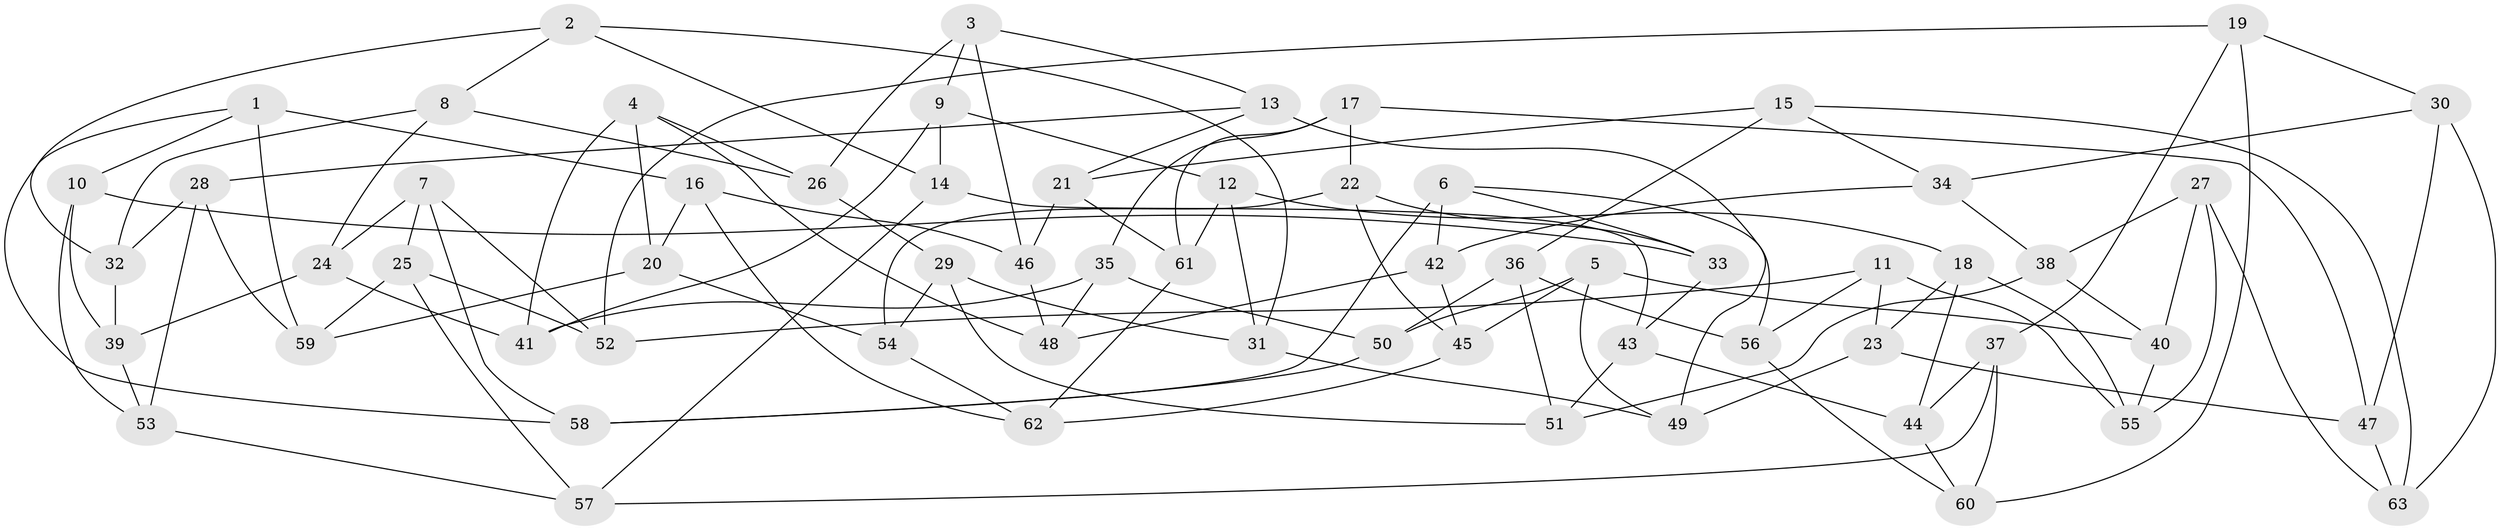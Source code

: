 // coarse degree distribution, {5: 0.19230769230769232, 2: 0.038461538461538464, 4: 0.3076923076923077, 7: 0.15384615384615385, 6: 0.2692307692307692, 3: 0.038461538461538464}
// Generated by graph-tools (version 1.1) at 2025/38/03/04/25 23:38:04]
// undirected, 63 vertices, 126 edges
graph export_dot {
  node [color=gray90,style=filled];
  1;
  2;
  3;
  4;
  5;
  6;
  7;
  8;
  9;
  10;
  11;
  12;
  13;
  14;
  15;
  16;
  17;
  18;
  19;
  20;
  21;
  22;
  23;
  24;
  25;
  26;
  27;
  28;
  29;
  30;
  31;
  32;
  33;
  34;
  35;
  36;
  37;
  38;
  39;
  40;
  41;
  42;
  43;
  44;
  45;
  46;
  47;
  48;
  49;
  50;
  51;
  52;
  53;
  54;
  55;
  56;
  57;
  58;
  59;
  60;
  61;
  62;
  63;
  1 -- 58;
  1 -- 59;
  1 -- 16;
  1 -- 10;
  2 -- 8;
  2 -- 32;
  2 -- 14;
  2 -- 31;
  3 -- 46;
  3 -- 13;
  3 -- 9;
  3 -- 26;
  4 -- 20;
  4 -- 26;
  4 -- 48;
  4 -- 41;
  5 -- 49;
  5 -- 45;
  5 -- 50;
  5 -- 40;
  6 -- 33;
  6 -- 42;
  6 -- 58;
  6 -- 56;
  7 -- 52;
  7 -- 58;
  7 -- 24;
  7 -- 25;
  8 -- 26;
  8 -- 32;
  8 -- 24;
  9 -- 41;
  9 -- 14;
  9 -- 12;
  10 -- 39;
  10 -- 53;
  10 -- 33;
  11 -- 56;
  11 -- 55;
  11 -- 23;
  11 -- 52;
  12 -- 18;
  12 -- 31;
  12 -- 61;
  13 -- 21;
  13 -- 49;
  13 -- 28;
  14 -- 43;
  14 -- 57;
  15 -- 36;
  15 -- 63;
  15 -- 21;
  15 -- 34;
  16 -- 46;
  16 -- 20;
  16 -- 62;
  17 -- 22;
  17 -- 35;
  17 -- 47;
  17 -- 61;
  18 -- 23;
  18 -- 55;
  18 -- 44;
  19 -- 30;
  19 -- 37;
  19 -- 52;
  19 -- 60;
  20 -- 54;
  20 -- 59;
  21 -- 46;
  21 -- 61;
  22 -- 54;
  22 -- 33;
  22 -- 45;
  23 -- 49;
  23 -- 47;
  24 -- 39;
  24 -- 41;
  25 -- 52;
  25 -- 59;
  25 -- 57;
  26 -- 29;
  27 -- 38;
  27 -- 63;
  27 -- 55;
  27 -- 40;
  28 -- 32;
  28 -- 53;
  28 -- 59;
  29 -- 31;
  29 -- 51;
  29 -- 54;
  30 -- 47;
  30 -- 63;
  30 -- 34;
  31 -- 49;
  32 -- 39;
  33 -- 43;
  34 -- 42;
  34 -- 38;
  35 -- 50;
  35 -- 41;
  35 -- 48;
  36 -- 51;
  36 -- 50;
  36 -- 56;
  37 -- 60;
  37 -- 44;
  37 -- 57;
  38 -- 40;
  38 -- 51;
  39 -- 53;
  40 -- 55;
  42 -- 48;
  42 -- 45;
  43 -- 44;
  43 -- 51;
  44 -- 60;
  45 -- 62;
  46 -- 48;
  47 -- 63;
  50 -- 58;
  53 -- 57;
  54 -- 62;
  56 -- 60;
  61 -- 62;
}
